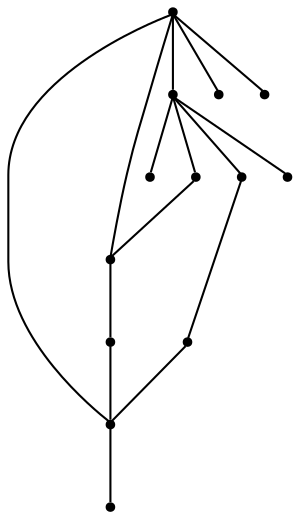 graph {
  node [shape=point,comment="{\"directed\":false,\"doi\":\"10.1007/978-3-642-25878-7_36\",\"figure\":\"2 (2)\"}"]

  v0 [pos="1332.3674053527677,680.7080347138964"]
  v1 [pos="1253.3437953934313,699.5235885758166"]
  v2 [pos="1284.0124451492757,748.2127194449105"]
  v3 [pos="1231.8232833259212,740.6202642203949"]
  v4 [pos="1208.8836769701766,857.1968820018394"]
  v5 [pos="1194.0739881072527,850.0182600989415"]
  v6 [pos="1174.3161130623591,774.7687623317038"]
  v7 [pos="1174.3161130623591,906.4522040042591"]
  v8 [pos="1154.558110755849,850.0182600989415"]
  v9 [pos="1173.3333352271075,831.7137026372241"]
  v10 [pos="1095.2883034696704,699.5235885758166"]
  v11 [pos="1075.5345007965125,737.1460482769558"]
  v12 [pos="1015.0637574485906,681.2579472162549"]

  v12 -- v11 [id="-2",pos="1015.0637574485906,681.2579472162549 1075.5345007965125,737.1460482769558 1075.5345007965125,737.1460482769558 1075.5345007965125,737.1460482769558"]
  v12 -- v6 [id="-3",pos="1015.0637574485906,681.2579472162549 1174.3161130623591,774.7687623317038 1174.3161130623591,774.7687623317038 1174.3161130623591,774.7687623317038"]
  v12 -- v0 [id="-4",pos="1015.0637574485906,681.2579472162549 1332.3674053527677,680.7080347138964 1332.3674053527677,680.7080347138964 1332.3674053527677,680.7080347138964"]
  v0 -- v1 [id="-5",pos="1332.3674053527677,680.7080347138964 1253.3437953934313,699.5235885758166 1253.3437953934313,699.5235885758166 1253.3437953934313,699.5235885758166"]
  v7 -- v9 [id="-11",pos="1174.3161130623591,906.4522040042591 1173.3333352271075,831.7137026372241 1173.3333352271075,831.7137026372241 1173.3333352271075,831.7137026372241"]
  v9 -- v6 [id="-13",pos="1173.3333352271075,831.7137026372241 1174.3161130623591,774.7687623317038 1174.3161130623591,774.7687623317038 1174.3161130623591,774.7687623317038"]
  v6 -- v3 [id="-14",pos="1174.3161130623591,774.7687623317038 1231.8232833259212,740.6202642203949 1231.8232833259212,740.6202642203949 1231.8232833259212,740.6202642203949"]
  v7 -- v8 [id="-15",pos="1174.3161130623591,906.4522040042591 1154.558110755849,850.0182600989415 1154.558110755849,850.0182600989415 1154.558110755849,850.0182600989415"]
  v7 -- v4 [id="-17",pos="1174.3161130623591,906.4522040042591 1208.8836769701766,857.1968820018394 1208.8836769701766,857.1968820018394 1208.8836769701766,857.1968820018394"]
  v4 -- v2 [id="-19",pos="1208.8836769701766,857.1968820018394 1284.0124451492757,748.2127194449105 1284.0124451492757,748.2127194449105 1284.0124451492757,748.2127194449105"]
  v3 -- v0 [id="-21",pos="1231.8232833259212,740.6202642203949 1332.3674053527677,680.7080347138964 1332.3674053527677,680.7080347138964 1332.3674053527677,680.7080347138964"]
  v7 -- v5 [id="-23",pos="1174.3161130623591,906.4522040042591 1194.0739881072527,850.0182600989415 1194.0739881072527,850.0182600989415 1194.0739881072527,850.0182600989415"]
  v2 -- v0 [id="-25",pos="1284.0124451492757,748.2127194449105 1332.3674053527677,680.7080347138964 1332.3674053527677,680.7080347138964 1332.3674053527677,680.7080347138964"]
  v12 -- v10 [id="-27",pos="1015.0637574485906,681.2579472162549 1095.2883034696704,699.5235885758166 1095.2883034696704,699.5235885758166 1095.2883034696704,699.5235885758166"]
  v12 -- v7 [id="-28",pos="1015.0637574485906,681.2579472162549 1174.3161130623591,906.4522040042591 1174.3161130623591,906.4522040042591 1174.3161130623591,906.4522040042591"]
}